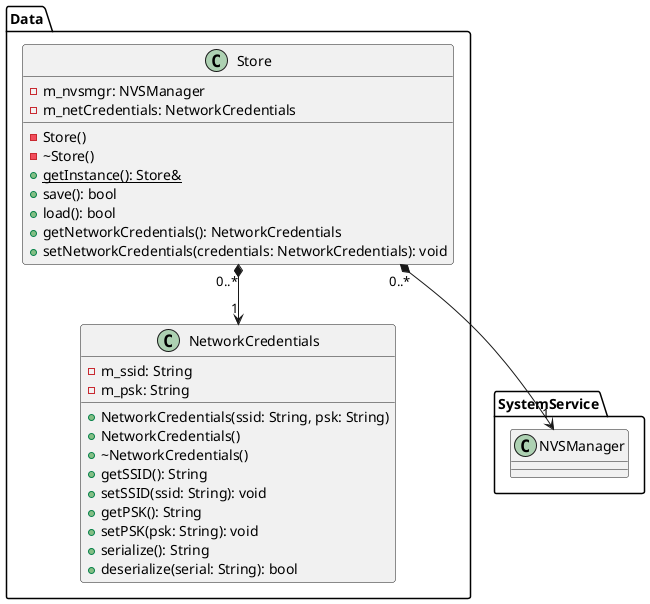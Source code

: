 @startuml
package SystemService
{
    class NVSManager
    {
    }
}
package Data
{
    class NetworkCredentials
    {
        - m_ssid: String
        - m_psk: String

        + NetworkCredentials(ssid: String, psk: String)
        + NetworkCredentials()
        + ~NetworkCredentials()
        + getSSID(): String
        + setSSID(ssid: String): void
        + getPSK(): String
        + setPSK(psk: String): void
        + serialize(): String
        + deserialize(serial: String): bool
    }

    class Store
    {
        - m_nvsmgr: NVSManager
        - m_netCredentials: NetworkCredentials

        - Store()
        - ~Store()
        {static} + getInstance(): Store&
        + save(): bool
        + load(): bool
        + getNetworkCredentials(): NetworkCredentials
        + setNetworkCredentials(credentials: NetworkCredentials): void
    }
    Store "0..*" *--> "1" NVSManager
    Store "0..*" *--> "1" NetworkCredentials
}
@enduml